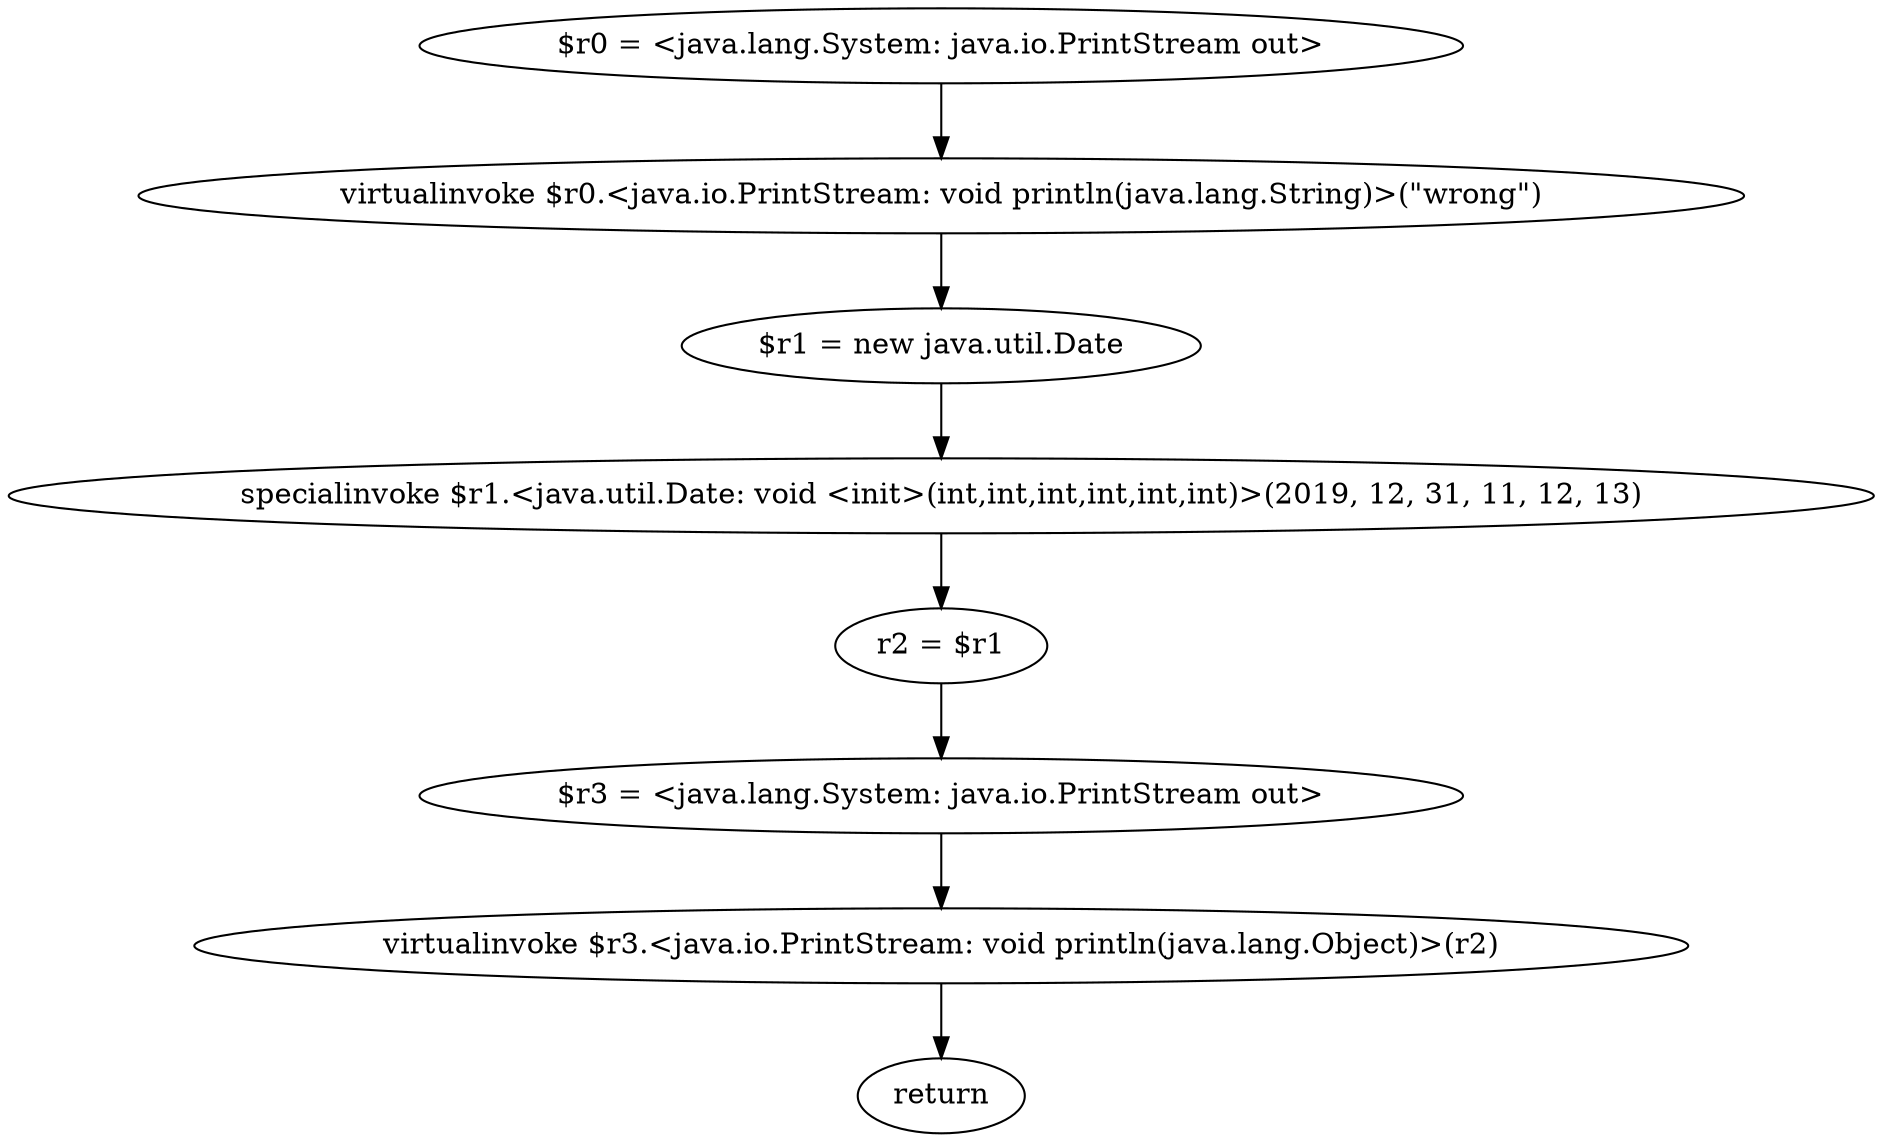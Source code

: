 digraph "unitGraph" {
    "$r0 = <java.lang.System: java.io.PrintStream out>"
    "virtualinvoke $r0.<java.io.PrintStream: void println(java.lang.String)>(\"wrong\")"
    "$r1 = new java.util.Date"
    "specialinvoke $r1.<java.util.Date: void <init>(int,int,int,int,int,int)>(2019, 12, 31, 11, 12, 13)"
    "r2 = $r1"
    "$r3 = <java.lang.System: java.io.PrintStream out>"
    "virtualinvoke $r3.<java.io.PrintStream: void println(java.lang.Object)>(r2)"
    "return"
    "$r0 = <java.lang.System: java.io.PrintStream out>"->"virtualinvoke $r0.<java.io.PrintStream: void println(java.lang.String)>(\"wrong\")";
    "virtualinvoke $r0.<java.io.PrintStream: void println(java.lang.String)>(\"wrong\")"->"$r1 = new java.util.Date";
    "$r1 = new java.util.Date"->"specialinvoke $r1.<java.util.Date: void <init>(int,int,int,int,int,int)>(2019, 12, 31, 11, 12, 13)";
    "specialinvoke $r1.<java.util.Date: void <init>(int,int,int,int,int,int)>(2019, 12, 31, 11, 12, 13)"->"r2 = $r1";
    "r2 = $r1"->"$r3 = <java.lang.System: java.io.PrintStream out>";
    "$r3 = <java.lang.System: java.io.PrintStream out>"->"virtualinvoke $r3.<java.io.PrintStream: void println(java.lang.Object)>(r2)";
    "virtualinvoke $r3.<java.io.PrintStream: void println(java.lang.Object)>(r2)"->"return";
}
